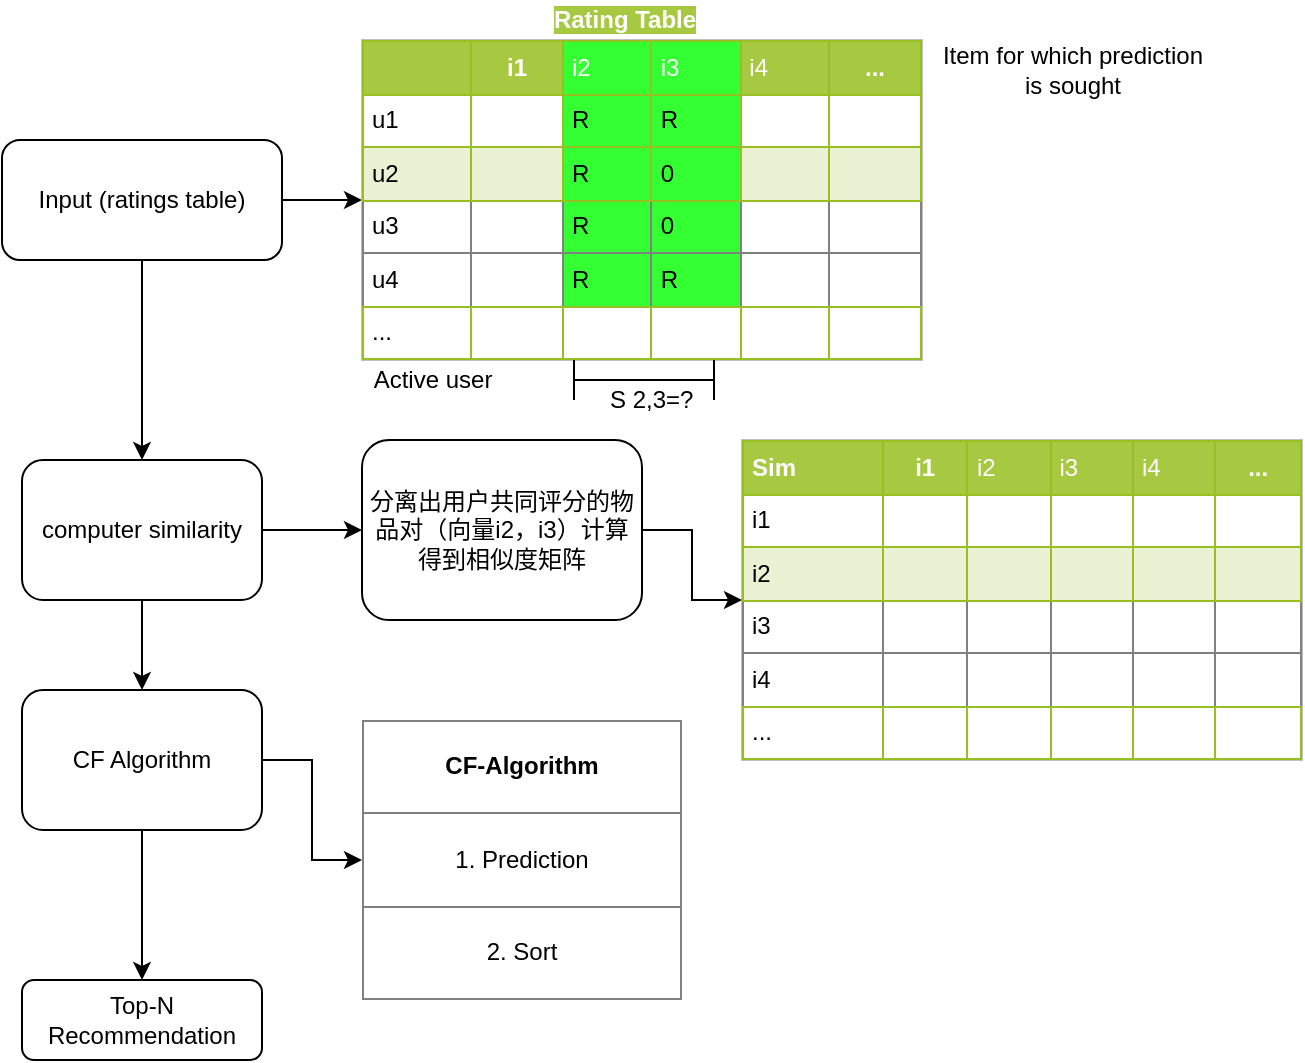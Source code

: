 <mxfile version="12.6.6" type="github">
  <diagram id="C5RBs43oDa-KdzZeNtuy" name="Page-1">
    <mxGraphModel dx="1422" dy="761" grid="1" gridSize="10" guides="1" tooltips="1" connect="1" arrows="1" fold="1" page="1" pageScale="1" pageWidth="827" pageHeight="1169" math="0" shadow="0">
      <root>
        <mxCell id="WIyWlLk6GJQsqaUBKTNV-0"/>
        <mxCell id="WIyWlLk6GJQsqaUBKTNV-1" parent="WIyWlLk6GJQsqaUBKTNV-0"/>
        <mxCell id="AQQ4hfXkU3-GNTl8jwOP-16" value="" style="edgeStyle=orthogonalEdgeStyle;rounded=0;orthogonalLoop=1;jettySize=auto;html=1;" edge="1" parent="WIyWlLk6GJQsqaUBKTNV-1" source="WIyWlLk6GJQsqaUBKTNV-3" target="AQQ4hfXkU3-GNTl8jwOP-12">
          <mxGeometry relative="1" as="geometry"/>
        </mxCell>
        <mxCell id="AQQ4hfXkU3-GNTl8jwOP-24" value="" style="edgeStyle=orthogonalEdgeStyle;rounded=0;orthogonalLoop=1;jettySize=auto;html=1;" edge="1" parent="WIyWlLk6GJQsqaUBKTNV-1" source="WIyWlLk6GJQsqaUBKTNV-3" target="AQQ4hfXkU3-GNTl8jwOP-15">
          <mxGeometry relative="1" as="geometry"/>
        </mxCell>
        <mxCell id="WIyWlLk6GJQsqaUBKTNV-3" value="Input (ratings table)" style="rounded=1;whiteSpace=wrap;html=1;fontSize=12;glass=0;strokeWidth=1;shadow=0;" parent="WIyWlLk6GJQsqaUBKTNV-1" vertex="1">
          <mxGeometry x="150" y="70" width="140" height="60" as="geometry"/>
        </mxCell>
        <mxCell id="WIyWlLk6GJQsqaUBKTNV-11" value="Top-N Recommendation" style="rounded=1;whiteSpace=wrap;html=1;fontSize=12;glass=0;strokeWidth=1;shadow=0;" parent="WIyWlLk6GJQsqaUBKTNV-1" vertex="1">
          <mxGeometry x="160" y="490" width="120" height="40" as="geometry"/>
        </mxCell>
        <mxCell id="AQQ4hfXkU3-GNTl8jwOP-2" value="&lt;table border=&quot;1&quot; width=&quot;100%&quot; cellpadding=&quot;4&quot; style=&quot;width: 100% ; height: 100% ; border-collapse: collapse&quot;&gt;&lt;tbody&gt;&lt;tr style=&quot;background-color: #a7c942 ; color: #ffffff ; border: 1px solid #98bf21&quot;&gt;&lt;th align=&quot;left&quot;&gt;Sim&lt;/th&gt;&lt;th style=&quot;text-align: center&quot;&gt;i1&lt;/th&gt;&lt;td&gt;i2&lt;/td&gt;&lt;td&gt;i3&lt;/td&gt;&lt;td&gt;i4&lt;/td&gt;&lt;th style=&quot;text-align: center&quot;&gt;...&lt;/th&gt;&lt;/tr&gt;&lt;tr style=&quot;border: 1px solid #98bf21&quot;&gt;&lt;td&gt;i1&lt;/td&gt;&lt;td&gt;&lt;/td&gt;&lt;td&gt;&lt;br&gt;&lt;/td&gt;&lt;td&gt;&lt;br&gt;&lt;/td&gt;&lt;td&gt;&lt;/td&gt;&lt;td&gt;&lt;/td&gt;&lt;/tr&gt;&lt;tr style=&quot;background-color: #eaf2d3 ; border: 1px solid #98bf21&quot;&gt;&lt;td&gt;i2&lt;/td&gt;&lt;td&gt;&lt;br&gt;&lt;/td&gt;&lt;td&gt;&lt;br&gt;&lt;/td&gt;&lt;td&gt;&lt;br&gt;&lt;/td&gt;&lt;td&gt;&lt;br&gt;&lt;/td&gt;&lt;td&gt;&lt;/td&gt;&lt;/tr&gt;&lt;tr&gt;&lt;td&gt;i3&lt;/td&gt;&lt;td&gt;&lt;br&gt;&lt;/td&gt;&lt;td&gt;&lt;br&gt;&lt;/td&gt;&lt;td&gt;&lt;br&gt;&lt;/td&gt;&lt;td&gt;&lt;br&gt;&lt;/td&gt;&lt;td&gt;&lt;br&gt;&lt;/td&gt;&lt;/tr&gt;&lt;tr&gt;&lt;td&gt;i4&lt;/td&gt;&lt;td&gt;&lt;br&gt;&lt;/td&gt;&lt;td&gt;&lt;br&gt;&lt;/td&gt;&lt;td&gt;&lt;br&gt;&lt;/td&gt;&lt;td&gt;&lt;br&gt;&lt;/td&gt;&lt;td&gt;&lt;br&gt;&lt;/td&gt;&lt;/tr&gt;&lt;tr style=&quot;border: 1px solid #98bf21&quot;&gt;&lt;td&gt;...&lt;/td&gt;&lt;td&gt;&lt;br&gt;&lt;/td&gt;&lt;td&gt;&lt;br&gt;&lt;/td&gt;&lt;td&gt;&lt;br&gt;&lt;/td&gt;&lt;td&gt;&lt;br&gt;&lt;/td&gt;&lt;td&gt;&lt;/td&gt;&lt;/tr&gt;&lt;/tbody&gt;&lt;/table&gt;" style="text;html=1;strokeColor=#c0c0c0;fillColor=#ffffff;overflow=fill;rounded=0;" vertex="1" parent="WIyWlLk6GJQsqaUBKTNV-1">
          <mxGeometry x="520" y="220" width="280" height="160" as="geometry"/>
        </mxCell>
        <mxCell id="AQQ4hfXkU3-GNTl8jwOP-3" value="&lt;span style=&quot;color: rgb(255 , 255 , 255) ; font-weight: 700 ; text-align: -webkit-left ; background-color: rgb(167 , 201 , 66)&quot;&gt;Rating Table&lt;/span&gt;" style="text;html=1;align=center;verticalAlign=middle;resizable=0;points=[];autosize=1;" vertex="1" parent="WIyWlLk6GJQsqaUBKTNV-1">
          <mxGeometry x="416" width="90" height="20" as="geometry"/>
        </mxCell>
        <mxCell id="AQQ4hfXkU3-GNTl8jwOP-11" value="" style="edgeStyle=orthogonalEdgeStyle;rounded=0;orthogonalLoop=1;jettySize=auto;html=1;" edge="1" parent="WIyWlLk6GJQsqaUBKTNV-1" source="AQQ4hfXkU3-GNTl8jwOP-1" target="AQQ4hfXkU3-GNTl8jwOP-10">
          <mxGeometry relative="1" as="geometry"/>
        </mxCell>
        <mxCell id="AQQ4hfXkU3-GNTl8jwOP-23" value="" style="edgeStyle=orthogonalEdgeStyle;rounded=0;orthogonalLoop=1;jettySize=auto;html=1;" edge="1" parent="WIyWlLk6GJQsqaUBKTNV-1" source="AQQ4hfXkU3-GNTl8jwOP-1" target="WIyWlLk6GJQsqaUBKTNV-11">
          <mxGeometry relative="1" as="geometry"/>
        </mxCell>
        <mxCell id="AQQ4hfXkU3-GNTl8jwOP-1" value="CF Algorithm" style="rounded=1;whiteSpace=wrap;html=1;fontSize=12;glass=0;strokeWidth=1;shadow=0;" vertex="1" parent="WIyWlLk6GJQsqaUBKTNV-1">
          <mxGeometry x="160" y="345" width="120" height="70" as="geometry"/>
        </mxCell>
        <mxCell id="AQQ4hfXkU3-GNTl8jwOP-10" value="&lt;table border=&quot;1&quot; width=&quot;100%&quot; cellpadding=&quot;4&quot; style=&quot;width: 100% ; height: 100% ; border-collapse: collapse&quot;&gt;&lt;tbody&gt;&lt;tr&gt;&lt;th align=&quot;center&quot;&gt;CF-Algorithm&lt;br&gt;&lt;/th&gt;&lt;/tr&gt;&lt;tr&gt;&lt;td align=&quot;center&quot;&gt;1. Prediction&lt;br&gt;&lt;/td&gt;&lt;/tr&gt;&lt;tr&gt;&lt;td align=&quot;center&quot;&gt;2. Sort&lt;br&gt;&lt;/td&gt;&lt;/tr&gt;&lt;/tbody&gt;&lt;/table&gt;" style="text;html=1;strokeColor=none;fillColor=none;overflow=fill;" vertex="1" parent="WIyWlLk6GJQsqaUBKTNV-1">
          <mxGeometry x="330" y="360" width="160" height="140" as="geometry"/>
        </mxCell>
        <mxCell id="AQQ4hfXkU3-GNTl8jwOP-14" value="" style="edgeStyle=orthogonalEdgeStyle;rounded=0;orthogonalLoop=1;jettySize=auto;html=1;" edge="1" parent="WIyWlLk6GJQsqaUBKTNV-1" source="AQQ4hfXkU3-GNTl8jwOP-12" target="AQQ4hfXkU3-GNTl8jwOP-13">
          <mxGeometry relative="1" as="geometry"/>
        </mxCell>
        <mxCell id="AQQ4hfXkU3-GNTl8jwOP-17" value="" style="edgeStyle=orthogonalEdgeStyle;rounded=0;orthogonalLoop=1;jettySize=auto;html=1;" edge="1" parent="WIyWlLk6GJQsqaUBKTNV-1" source="AQQ4hfXkU3-GNTl8jwOP-12" target="AQQ4hfXkU3-GNTl8jwOP-1">
          <mxGeometry relative="1" as="geometry"/>
        </mxCell>
        <mxCell id="AQQ4hfXkU3-GNTl8jwOP-12" value="computer similarity" style="rounded=1;whiteSpace=wrap;html=1;fontSize=12;glass=0;strokeWidth=1;shadow=0;" vertex="1" parent="WIyWlLk6GJQsqaUBKTNV-1">
          <mxGeometry x="160" y="230" width="120" height="70" as="geometry"/>
        </mxCell>
        <mxCell id="AQQ4hfXkU3-GNTl8jwOP-26" value="" style="edgeStyle=orthogonalEdgeStyle;rounded=0;orthogonalLoop=1;jettySize=auto;html=1;" edge="1" parent="WIyWlLk6GJQsqaUBKTNV-1" source="AQQ4hfXkU3-GNTl8jwOP-13" target="AQQ4hfXkU3-GNTl8jwOP-2">
          <mxGeometry relative="1" as="geometry"/>
        </mxCell>
        <mxCell id="AQQ4hfXkU3-GNTl8jwOP-13" value="分离出用户共同评分的物品对（向量i2，i3）计算得到相似度矩阵" style="rounded=1;whiteSpace=wrap;html=1;fontSize=12;glass=0;strokeWidth=1;shadow=0;" vertex="1" parent="WIyWlLk6GJQsqaUBKTNV-1">
          <mxGeometry x="330" y="220" width="140" height="90" as="geometry"/>
        </mxCell>
        <mxCell id="AQQ4hfXkU3-GNTl8jwOP-15" value="&lt;table border=&quot;1&quot; width=&quot;100%&quot; cellpadding=&quot;4&quot; style=&quot;width: 100% ; height: 100% ; border-collapse: collapse&quot;&gt;&lt;tbody&gt;&lt;tr style=&quot;background-color: #a7c942 ; color: #ffffff ; border: 1px solid #98bf21&quot;&gt;&lt;th align=&quot;left&quot;&gt;&lt;br&gt;&lt;/th&gt;&lt;th style=&quot;text-align: center&quot;&gt;i1&lt;/th&gt;&lt;td style=&quot;background-color: rgb(51 , 255 , 51)&quot;&gt;i2&lt;/td&gt;&lt;td style=&quot;background-color: rgb(51 , 255 , 51)&quot;&gt;i3&lt;/td&gt;&lt;td&gt;i4&lt;/td&gt;&lt;th style=&quot;text-align: center&quot;&gt;...&lt;/th&gt;&lt;/tr&gt;&lt;tr style=&quot;border: 1px solid #98bf21&quot;&gt;&lt;td&gt;u1&lt;/td&gt;&lt;td&gt;&lt;/td&gt;&lt;td style=&quot;background-color: rgb(51 , 255 , 51)&quot;&gt;R&lt;/td&gt;&lt;td style=&quot;background-color: rgb(51 , 255 , 51)&quot;&gt;R&lt;/td&gt;&lt;td&gt;&lt;/td&gt;&lt;td&gt;&lt;/td&gt;&lt;/tr&gt;&lt;tr style=&quot;background-color: #eaf2d3 ; border: 1px solid #98bf21&quot;&gt;&lt;td&gt;u2&lt;/td&gt;&lt;td&gt;&lt;br&gt;&lt;/td&gt;&lt;td style=&quot;background-color: rgb(51 , 255 , 51)&quot;&gt;R&lt;/td&gt;&lt;td style=&quot;background-color: rgb(51 , 255 , 51)&quot;&gt;0&lt;/td&gt;&lt;td&gt;&lt;br&gt;&lt;/td&gt;&lt;td&gt;&lt;/td&gt;&lt;/tr&gt;&lt;tr&gt;&lt;td&gt;u3&lt;/td&gt;&lt;td&gt;&lt;br&gt;&lt;/td&gt;&lt;td style=&quot;background-color: rgb(51 , 255 , 51)&quot;&gt;R&lt;/td&gt;&lt;td style=&quot;background-color: rgb(51 , 255 , 51)&quot;&gt;0&lt;/td&gt;&lt;td&gt;&lt;br&gt;&lt;/td&gt;&lt;td&gt;&lt;br&gt;&lt;/td&gt;&lt;/tr&gt;&lt;tr&gt;&lt;td&gt;u4&lt;/td&gt;&lt;td&gt;&lt;br&gt;&lt;/td&gt;&lt;td style=&quot;background-color: rgb(51 , 255 , 51)&quot;&gt;R&lt;/td&gt;&lt;td style=&quot;background-color: rgb(51 , 255 , 51)&quot;&gt;R&lt;/td&gt;&lt;td&gt;&lt;br&gt;&lt;/td&gt;&lt;td&gt;&lt;br&gt;&lt;/td&gt;&lt;/tr&gt;&lt;tr style=&quot;border: 1px solid #98bf21&quot;&gt;&lt;td&gt;...&lt;/td&gt;&lt;td&gt;&lt;br&gt;&lt;/td&gt;&lt;td&gt;&lt;br&gt;&lt;/td&gt;&lt;td&gt;&lt;br&gt;&lt;/td&gt;&lt;td&gt;&lt;br&gt;&lt;/td&gt;&lt;td&gt;&lt;/td&gt;&lt;/tr&gt;&lt;/tbody&gt;&lt;/table&gt;" style="text;html=1;strokeColor=#c0c0c0;fillColor=#ffffff;overflow=fill;rounded=0;" vertex="1" parent="WIyWlLk6GJQsqaUBKTNV-1">
          <mxGeometry x="330" y="20" width="280" height="160" as="geometry"/>
        </mxCell>
        <mxCell id="AQQ4hfXkU3-GNTl8jwOP-19" value="Active user" style="text;html=1;align=center;verticalAlign=middle;resizable=0;points=[];autosize=1;" vertex="1" parent="WIyWlLk6GJQsqaUBKTNV-1">
          <mxGeometry x="330" y="180" width="70" height="20" as="geometry"/>
        </mxCell>
        <mxCell id="AQQ4hfXkU3-GNTl8jwOP-20" value="&lt;div&gt;Item for which prediction&lt;/div&gt;&lt;div&gt;is sought&lt;/div&gt;" style="text;html=1;align=center;verticalAlign=middle;resizable=0;points=[];autosize=1;" vertex="1" parent="WIyWlLk6GJQsqaUBKTNV-1">
          <mxGeometry x="610" y="20" width="150" height="30" as="geometry"/>
        </mxCell>
        <mxCell id="AQQ4hfXkU3-GNTl8jwOP-21" value="" style="shape=crossbar;whiteSpace=wrap;html=1;rounded=1;" vertex="1" parent="WIyWlLk6GJQsqaUBKTNV-1">
          <mxGeometry x="436" y="180" width="70" height="20" as="geometry"/>
        </mxCell>
        <mxCell id="AQQ4hfXkU3-GNTl8jwOP-22" value="S 2,3=?&amp;nbsp;" style="text;html=1;align=center;verticalAlign=middle;resizable=0;points=[];autosize=1;" vertex="1" parent="WIyWlLk6GJQsqaUBKTNV-1">
          <mxGeometry x="446" y="190" width="60" height="20" as="geometry"/>
        </mxCell>
      </root>
    </mxGraphModel>
  </diagram>
</mxfile>
